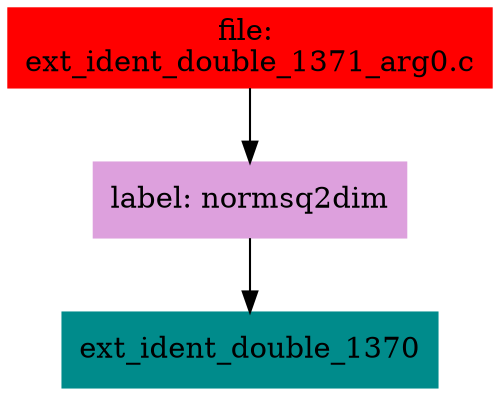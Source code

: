 digraph G {
node [shape=box]

0 [label="file: 
ext_ident_double_1371_arg0.c",color=red, style=filled]
1 [label="label: normsq2dim",color=plum, style=filled]
0 -> 1
2 [label="ext_ident_double_1370",color=cyan4, style=filled]
1 -> 2


}

